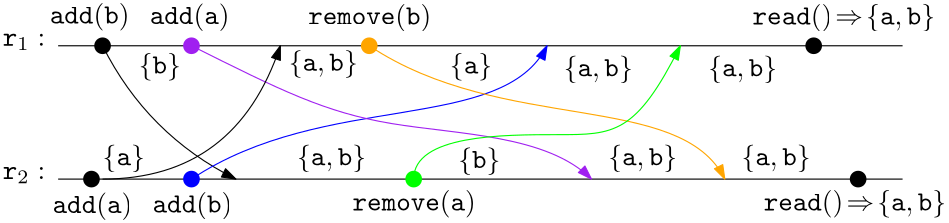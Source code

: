 <?xml version="1.0"?>
<!DOCTYPE ipe SYSTEM "ipe.dtd">
<ipe version="70206" creator="Ipe 7.2.7">
<info created="D:20180629100742" modified="D:20180629114207"/>
<ipestyle name="basic">
<symbol name="arrow/arc(spx)">
<path stroke="sym-stroke" fill="sym-stroke" pen="sym-pen">
0 0 m
-1 0.333 l
-1 -0.333 l
h
</path>
</symbol>
<symbol name="arrow/farc(spx)">
<path stroke="sym-stroke" fill="white" pen="sym-pen">
0 0 m
-1 0.333 l
-1 -0.333 l
h
</path>
</symbol>
<symbol name="arrow/ptarc(spx)">
<path stroke="sym-stroke" fill="sym-stroke" pen="sym-pen">
0 0 m
-1 0.333 l
-0.8 0 l
-1 -0.333 l
h
</path>
</symbol>
<symbol name="arrow/fptarc(spx)">
<path stroke="sym-stroke" fill="white" pen="sym-pen">
0 0 m
-1 0.333 l
-0.8 0 l
-1 -0.333 l
h
</path>
</symbol>
<symbol name="mark/circle(sx)" transformations="translations">
<path fill="sym-stroke">
0.6 0 0 0.6 0 0 e
0.4 0 0 0.4 0 0 e
</path>
</symbol>
<symbol name="mark/disk(sx)" transformations="translations">
<path fill="sym-stroke">
0.6 0 0 0.6 0 0 e
</path>
</symbol>
<symbol name="mark/fdisk(sfx)" transformations="translations">
<group>
<path fill="sym-fill">
0.5 0 0 0.5 0 0 e
</path>
<path fill="sym-stroke" fillrule="eofill">
0.6 0 0 0.6 0 0 e
0.4 0 0 0.4 0 0 e
</path>
</group>
</symbol>
<symbol name="mark/box(sx)" transformations="translations">
<path fill="sym-stroke" fillrule="eofill">
-0.6 -0.6 m
0.6 -0.6 l
0.6 0.6 l
-0.6 0.6 l
h
-0.4 -0.4 m
0.4 -0.4 l
0.4 0.4 l
-0.4 0.4 l
h
</path>
</symbol>
<symbol name="mark/square(sx)" transformations="translations">
<path fill="sym-stroke">
-0.6 -0.6 m
0.6 -0.6 l
0.6 0.6 l
-0.6 0.6 l
h
</path>
</symbol>
<symbol name="mark/fsquare(sfx)" transformations="translations">
<group>
<path fill="sym-fill">
-0.5 -0.5 m
0.5 -0.5 l
0.5 0.5 l
-0.5 0.5 l
h
</path>
<path fill="sym-stroke" fillrule="eofill">
-0.6 -0.6 m
0.6 -0.6 l
0.6 0.6 l
-0.6 0.6 l
h
-0.4 -0.4 m
0.4 -0.4 l
0.4 0.4 l
-0.4 0.4 l
h
</path>
</group>
</symbol>
<symbol name="mark/cross(sx)" transformations="translations">
<group>
<path fill="sym-stroke">
-0.43 -0.57 m
0.57 0.43 l
0.43 0.57 l
-0.57 -0.43 l
h
</path>
<path fill="sym-stroke">
-0.43 0.57 m
0.57 -0.43 l
0.43 -0.57 l
-0.57 0.43 l
h
</path>
</group>
</symbol>
<symbol name="arrow/fnormal(spx)">
<path stroke="sym-stroke" fill="white" pen="sym-pen">
0 0 m
-1 0.333 l
-1 -0.333 l
h
</path>
</symbol>
<symbol name="arrow/pointed(spx)">
<path stroke="sym-stroke" fill="sym-stroke" pen="sym-pen">
0 0 m
-1 0.333 l
-0.8 0 l
-1 -0.333 l
h
</path>
</symbol>
<symbol name="arrow/fpointed(spx)">
<path stroke="sym-stroke" fill="white" pen="sym-pen">
0 0 m
-1 0.333 l
-0.8 0 l
-1 -0.333 l
h
</path>
</symbol>
<symbol name="arrow/linear(spx)">
<path stroke="sym-stroke" pen="sym-pen">
-1 0.333 m
0 0 l
-1 -0.333 l
</path>
</symbol>
<symbol name="arrow/fdouble(spx)">
<path stroke="sym-stroke" fill="white" pen="sym-pen">
0 0 m
-1 0.333 l
-1 -0.333 l
h
-1 0 m
-2 0.333 l
-2 -0.333 l
h
</path>
</symbol>
<symbol name="arrow/double(spx)">
<path stroke="sym-stroke" fill="sym-stroke" pen="sym-pen">
0 0 m
-1 0.333 l
-1 -0.333 l
h
-1 0 m
-2 0.333 l
-2 -0.333 l
h
</path>
</symbol>
<pen name="heavier" value="0.8"/>
<pen name="fat" value="1.2"/>
<pen name="ultrafat" value="2"/>
<symbolsize name="large" value="5"/>
<symbolsize name="small" value="2"/>
<symbolsize name="tiny" value="1.1"/>
<arrowsize name="large" value="10"/>
<arrowsize name="small" value="5"/>
<arrowsize name="tiny" value="3"/>
<color name="red" value="1 0 0"/>
<color name="green" value="0 1 0"/>
<color name="blue" value="0 0 1"/>
<color name="yellow" value="1 1 0"/>
<color name="orange" value="1 0.647 0"/>
<color name="gold" value="1 0.843 0"/>
<color name="purple" value="0.627 0.125 0.941"/>
<color name="gray" value="0.745"/>
<color name="brown" value="0.647 0.165 0.165"/>
<color name="navy" value="0 0 0.502"/>
<color name="pink" value="1 0.753 0.796"/>
<color name="seagreen" value="0.18 0.545 0.341"/>
<color name="turquoise" value="0.251 0.878 0.816"/>
<color name="violet" value="0.933 0.51 0.933"/>
<color name="darkblue" value="0 0 0.545"/>
<color name="darkcyan" value="0 0.545 0.545"/>
<color name="darkgray" value="0.663"/>
<color name="darkgreen" value="0 0.392 0"/>
<color name="darkmagenta" value="0.545 0 0.545"/>
<color name="darkorange" value="1 0.549 0"/>
<color name="darkred" value="0.545 0 0"/>
<color name="lightblue" value="0.678 0.847 0.902"/>
<color name="lightcyan" value="0.878 1 1"/>
<color name="lightgray" value="0.827"/>
<color name="lightgreen" value="0.565 0.933 0.565"/>
<color name="lightyellow" value="1 1 0.878"/>
<dashstyle name="dashed" value="[4] 0"/>
<dashstyle name="dotted" value="[1 3] 0"/>
<dashstyle name="dash dotted" value="[4 2 1 2] 0"/>
<dashstyle name="dash dot dotted" value="[4 2 1 2 1 2] 0"/>
<textsize name="large" value="\large"/>
<textsize name="Large" value="\Large"/>
<textsize name="LARGE" value="\LARGE"/>
<textsize name="huge" value="\huge"/>
<textsize name="Huge" value="\Huge"/>
<textsize name="small" value="\small"/>
<textsize name="footnote" value="\footnotesize"/>
<textsize name="tiny" value="\tiny"/>
<textstyle name="center" begin="\begin{center}" end="\end{center}"/>
<textstyle name="itemize" begin="\begin{itemize}" end="\end{itemize}"/>
<textstyle name="item" begin="\begin{itemize}\item{}" end="\end{itemize}"/>
<gridsize name="4 pts" value="4"/>
<gridsize name="8 pts (~3 mm)" value="8"/>
<gridsize name="16 pts (~6 mm)" value="16"/>
<gridsize name="32 pts (~12 mm)" value="32"/>
<gridsize name="10 pts (~3.5 mm)" value="10"/>
<gridsize name="20 pts (~7 mm)" value="20"/>
<gridsize name="14 pts (~5 mm)" value="14"/>
<gridsize name="28 pts (~10 mm)" value="28"/>
<gridsize name="56 pts (~20 mm)" value="56"/>
<anglesize name="90 deg" value="90"/>
<anglesize name="60 deg" value="60"/>
<anglesize name="45 deg" value="45"/>
<anglesize name="30 deg" value="30"/>
<anglesize name="22.5 deg" value="22.5"/>
<opacity name="10%" value="0.1"/>
<opacity name="30%" value="0.3"/>
<opacity name="50%" value="0.5"/>
<opacity name="75%" value="0.75"/>
<tiling name="falling" angle="-60" step="4" width="1"/>
<tiling name="rising" angle="30" step="4" width="1"/>
</ipestyle>
<page>
<layer name="alpha"/>
<view layers="alpha" active="alpha"/>
<path layer="alpha" matrix="1 0 0 1 -16 16" stroke="black">
80 784 m
384 784 l
</path>
<use matrix="1 0 0 1 -152 556" name="mark/disk(sx)" pos="232 244" size="large" stroke="black"/>
<path matrix="1 0 0 1 -80 32" stroke="black">
208 720 m
45.2548 0 0 -45.2548 176 752 208 720 a
</path>
<path matrix="1 0 0 1 -16 16" stroke="black" arrow="normal/small">
96 784 m
112 752
144 736 c
</path>
<text matrix="1 0 0 1 -83 8" transformations="translations" pos="144 800" stroke="black" type="label" width="28.67" height="7.473" depth="2.49" valign="baseline" style="math">\mathtt{add(b)}</text>
<path matrix="1 0 0 1 -16 0" stroke="black">
80 752 m
384 752 l
</path>
<text matrix="1 0 0 1 -4.695 364" transformations="translations" pos="64 436" stroke="black" type="label" width="15.234" height="4.294" depth="1.49" halign="right" valign="baseline" style="math">\ensuremath{\mathtt{r}}_1:</text>
<text matrix="1 0 0 1 -4.695 316" transformations="translations" pos="64 436" stroke="black" type="label" width="15.234" height="4.294" depth="1.49" halign="right" valign="baseline" style="math">\ensuremath{\mathtt{r}}_2:</text>
<text matrix="1 0 0 1 -82 -62.7" transformations="translations" pos="144 800" stroke="black" type="label" width="28.67" height="7.473" depth="2.49" valign="bottom" style="math">\mathtt{add(a)}</text>
<use matrix="1 0 0 1 -160 32" name="mark/disk(sx)" pos="240 768" size="normal" stroke="black"/>
<use matrix="1 0 0 1 -160 32" name="mark/disk(sx)" pos="240 768" size="normal" stroke="black"/>
<use matrix="1 0 0 1 -160 32" name="mark/disk(sx)" pos="240 768" size="normal" stroke="black"/>
<use matrix="1 0 0 1 -156 508" name="mark/disk(sx)" pos="232 244" size="large" stroke="black"/>
<use matrix="1 0 0 1 -164 -16" name="mark/disk(sx)" pos="240 768" size="normal" stroke="black"/>
<use matrix="1 0 0 1 -164 -16" name="mark/disk(sx)" pos="240 768" size="normal" stroke="black"/>
<use matrix="1 0 0 1 -164 -16" name="mark/disk(sx)" pos="240 768" size="normal" stroke="black"/>
<path matrix="1 0 0 1 -16 16" stroke="blue" arrow="normal/small">
128 736 m
176 768
240 752
256 784 c
</path>
<path matrix="1 0 0 1 -16 16" stroke="purple" arrow="normal/small">
128 784 m
160 768
192 752
256 752
272 736 c
</path>
<path matrix="1 0 0 1 -16 16" stroke="orange" arrow="normal/small">
192 784 m
240 752
304 768
320 736 c
</path>
<path matrix="1 0 0 1 -16 16" stroke="green" arrow="normal/small">
208 736 m
208 752
272 752
288 752
304 784 c
</path>
<use matrix="1 0 0 1 -120 556" name="mark/disk(sx)" pos="232 244" size="large" stroke="purple"/>
<use matrix="1 0 0 1 -128 32" name="mark/disk(sx)" pos="240 768" size="normal" stroke="purple"/>
<use matrix="1 0 0 1 -128 32" name="mark/disk(sx)" pos="240 768" size="normal" stroke="purple"/>
<use matrix="1 0 0 1 -128 32" name="mark/disk(sx)" pos="240 768" size="normal" stroke="purple"/>
<use matrix="1 0 0 1 -56 556" name="mark/disk(sx)" pos="232 244" size="large" stroke="orange"/>
<use matrix="1 0 0 1 -64 32" name="mark/disk(sx)" pos="240 768" size="normal" stroke="orange"/>
<use matrix="1 0 0 1 -64 32" name="mark/disk(sx)" pos="240 768" size="normal" stroke="orange"/>
<use matrix="1 0 0 1 -64 32" name="mark/disk(sx)" pos="240 768" size="normal" stroke="orange"/>
<use matrix="1 0 0 1 -120 508" name="mark/disk(sx)" pos="232 244" size="large" stroke="blue"/>
<use matrix="1 0 0 1 -128 -16" name="mark/disk(sx)" pos="240 768" size="normal" stroke="blue"/>
<use matrix="1 0 0 1 -128 -16" name="mark/disk(sx)" pos="240 768" size="normal" stroke="blue"/>
<use matrix="1 0 0 1 -128 -16" name="mark/disk(sx)" pos="240 768" size="normal" stroke="blue"/>
<use matrix="1 0 0 1 -40 508" name="mark/disk(sx)" pos="232 244" size="large" stroke="green"/>
<use matrix="1 0 0 1 -48 -16" name="mark/disk(sx)" pos="240 768" size="normal" stroke="green"/>
<use matrix="1 0 0 1 -48 -16" name="mark/disk(sx)" pos="240 768" size="normal" stroke="green"/>
<use matrix="1 0 0 1 -48 -16" name="mark/disk(sx)" pos="240 768" size="normal" stroke="green"/>
<path matrix="1 0 0 1 -16 16" stroke="black" arrow="normal/small">
96 736 m
144 736
160 784 c
</path>
<text matrix="1 0 0 1 -46 -60" transformations="translations" pos="144 800" stroke="black" type="label" width="28.67" height="7.473" depth="2.49" valign="baseline" style="math">\mathtt{add(b)}</text>
<text matrix="1 0 0 1 -47 5.3" transformations="translations" pos="144 800" stroke="black" type="label" width="28.67" height="7.473" depth="2.49" valign="bottom" style="math">\mathtt{add(a)}</text>
<text matrix="1 0 0 1 26 -61.8" transformations="translations" pos="144 800" stroke="black" type="label" width="44.361" height="7.473" depth="2.49" valign="bottom" style="math">\mathtt{remove(a)}</text>
<text matrix="1 0 0 1 10 5.2" transformations="translations" pos="144 800" stroke="black" type="label" width="44.361" height="7.473" depth="2.49" valign="bottom" style="math">\mathtt{remove(b)}</text>
<text matrix="1 0 0 1 -51 -10" transformations="translations" pos="144 800" stroke="black" type="label" width="15.193" height="7.473" depth="2.49" valign="baseline" style="math">\{\mathtt{b}\}</text>
<text matrix="1 0 0 1 64 -44" transformations="translations" pos="144 800" stroke="black" type="label" width="15.193" height="7.473" depth="2.49" valign="baseline" style="math">\{\mathtt{b}\}</text>
<text matrix="1 0 0 1 -64 -43" transformations="translations" pos="144 800" stroke="black" type="label" width="15.193" height="7.473" depth="2.49" valign="baseline" style="math">\{\mathtt{a}\}</text>
<text matrix="1 0 0 1 61 -10" transformations="translations" pos="144 800" stroke="black" type="label" width="15.193" height="7.473" depth="2.49" valign="baseline" style="math">\{\mathtt{a}\}</text>
<text matrix="1 0 0 1 3 -9" transformations="translations" pos="144 800" stroke="black" type="label" width="24.851" height="7.473" depth="2.49" valign="baseline" style="math">\{\mathtt{a, b}\}</text>
<text matrix="1 0 0 1 6 -43" transformations="translations" pos="144 800" stroke="black" type="label" width="24.851" height="7.473" depth="2.49" valign="baseline" style="math">\{\mathtt{a, b}\}</text>
<text matrix="1 0 0 1 102 -11" transformations="translations" pos="144 800" stroke="black" type="label" width="24.851" height="7.473" depth="2.49" valign="baseline" style="math">\{\mathtt{a, b}\}</text>
<text matrix="1 0 0 1 154 -11" transformations="translations" pos="144 800" stroke="black" type="label" width="24.851" height="7.473" depth="2.49" valign="baseline" style="math">\{\mathtt{a, b}\}</text>
<text matrix="1 0 0 1 118 -43" transformations="translations" pos="144 800" stroke="black" type="label" width="24.851" height="7.473" depth="2.49" valign="baseline" style="math">\{\mathtt{a, b}\}</text>
<text matrix="1 0 0 1 166 -43" transformations="translations" pos="144 800" stroke="black" type="label" width="24.851" height="7.473" depth="2.49" valign="baseline" style="math">\{\mathtt{a, b}\}</text>
<use matrix="1 0 0 1 104 556" name="mark/disk(sx)" pos="232 244" size="large" stroke="black"/>
<use matrix="1 0 0 1 96 32" name="mark/disk(sx)" pos="240 768" size="normal" stroke="black"/>
<use matrix="1 0 0 1 96 32" name="mark/disk(sx)" pos="240 768" size="normal" stroke="black"/>
<use matrix="1 0 0 1 96 32" name="mark/disk(sx)" pos="240 768" size="normal" stroke="black"/>
<use matrix="1 0 0 1 120 508" name="mark/disk(sx)" pos="232 244" size="large" stroke="black"/>
<use matrix="1 0 0 1 112 -16" name="mark/disk(sx)" pos="240 768" size="normal" stroke="black"/>
<use matrix="1 0 0 1 112 -16" name="mark/disk(sx)" pos="240 768" size="normal" stroke="black"/>
<use matrix="1 0 0 1 112 -16" name="mark/disk(sx)" pos="240 768" size="normal" stroke="black"/>
<text matrix="1 0 0 1 170 5.2" transformations="translations" pos="144 800" stroke="black" type="label" width="65.698" height="7.473" depth="2.49" valign="bottom" style="math">\mathtt{read()\!\Rightarrow\!\{a, b\}}</text>
<text matrix="1 0 0 1 174 -61.8" transformations="translations" pos="144 800" stroke="black" type="label" width="65.698" height="7.473" depth="2.49" valign="bottom" style="math">\mathtt{read()\!\Rightarrow\!\{a, b\}}</text>
</page>
</ipe>
